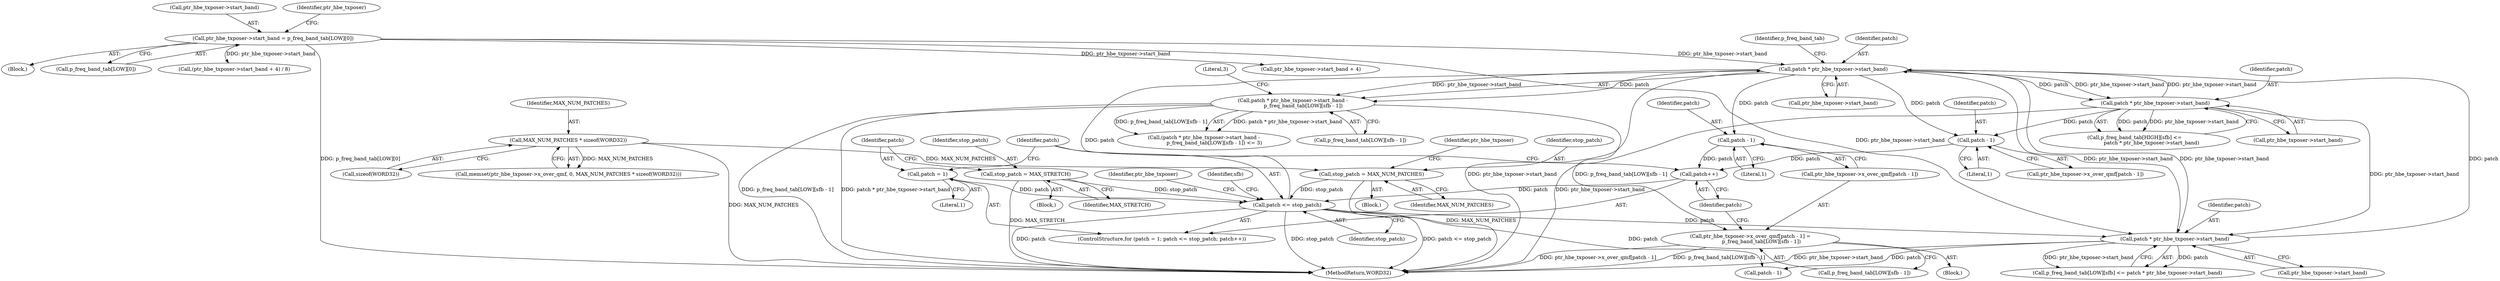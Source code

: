 digraph "0_Android_04e8cd58f075bec5892e369c8deebca9c67e855c_4@array" {
"1000482" [label="(Call,ptr_hbe_txposer->x_over_qmf[patch - 1] =\n              p_freq_band_tab[LOW][sfb - 1])"];
"1000467" [label="(Call,patch * ptr_hbe_txposer->start_band -\n             p_freq_band_tab[LOW][sfb - 1])"];
"1000468" [label="(Call,patch * ptr_hbe_txposer->start_band)"];
"1000451" [label="(Call,patch * ptr_hbe_txposer->start_band)"];
"1000432" [label="(Call,patch <= stop_patch)"];
"1000435" [label="(Call,patch++)"];
"1000487" [label="(Call,patch - 1)"];
"1000528" [label="(Call,patch - 1)"];
"1000516" [label="(Call,patch * ptr_hbe_txposer->start_band)"];
"1000429" [label="(Call,patch = 1)"];
"1000425" [label="(Call,stop_patch = MAX_STRETCH)"];
"1000415" [label="(Call,stop_patch = MAX_NUM_PATCHES)"];
"1000405" [label="(Call,MAX_NUM_PATCHES * sizeof(WORD32))"];
"1000115" [label="(Call,ptr_hbe_txposer->start_band = p_freq_band_tab[LOW][0])"];
"1000116" [label="(Call,ptr_hbe_txposer->start_band)"];
"1000143" [label="(Call,ptr_hbe_txposer->start_band + 4)"];
"1000400" [label="(Call,memset(ptr_hbe_txposer->x_over_qmf, 0, MAX_NUM_PATCHES * sizeof(WORD32)))"];
"1000529" [label="(Identifier,patch)"];
"1000452" [label="(Identifier,patch)"];
"1000488" [label="(Identifier,patch)"];
"1000114" [label="(Block,)"];
"1000517" [label="(Identifier,patch)"];
"1000524" [label="(Call,ptr_hbe_txposer->x_over_qmf[patch - 1])"];
"1000469" [label="(Identifier,patch)"];
"1000436" [label="(Identifier,patch)"];
"1000420" [label="(Identifier,ptr_hbe_txposer)"];
"1000480" [label="(Literal,3)"];
"1000435" [label="(Call,patch++)"];
"1000416" [label="(Identifier,stop_patch)"];
"1000406" [label="(Identifier,MAX_NUM_PATCHES)"];
"1000115" [label="(Call,ptr_hbe_txposer->start_band = p_freq_band_tab[LOW][0])"];
"1000424" [label="(Block,)"];
"1000433" [label="(Identifier,patch)"];
"1000119" [label="(Call,p_freq_band_tab[LOW][0])"];
"1000429" [label="(Call,patch = 1)"];
"1000142" [label="(Call,(ptr_hbe_txposer->start_band + 4) / 8)"];
"1000453" [label="(Call,ptr_hbe_txposer->start_band)"];
"1000441" [label="(Identifier,sfb)"];
"1000489" [label="(Literal,1)"];
"1000417" [label="(Identifier,MAX_NUM_PATCHES)"];
"1000415" [label="(Call,stop_patch = MAX_NUM_PATCHES)"];
"1000475" [label="(Identifier,p_freq_band_tab)"];
"1000510" [label="(Call,p_freq_band_tab[HIGH][sfb] <=\n                     patch * ptr_hbe_txposer->start_band)"];
"1000126" [label="(Identifier,ptr_hbe_txposer)"];
"1000468" [label="(Call,patch * ptr_hbe_txposer->start_band)"];
"1000571" [label="(MethodReturn,WORD32)"];
"1000428" [label="(ControlStructure,for (patch = 1; patch <= stop_patch; patch++))"];
"1000487" [label="(Call,patch - 1)"];
"1000466" [label="(Call,(patch * ptr_hbe_txposer->start_band -\n             p_freq_band_tab[LOW][sfb - 1]) <= 3)"];
"1000431" [label="(Literal,1)"];
"1000407" [label="(Call,sizeof(WORD32))"];
"1000405" [label="(Call,MAX_NUM_PATCHES * sizeof(WORD32))"];
"1000432" [label="(Call,patch <= stop_patch)"];
"1000528" [label="(Call,patch - 1)"];
"1000425" [label="(Call,stop_patch = MAX_STRETCH)"];
"1000490" [label="(Call,p_freq_band_tab[LOW][sfb - 1])"];
"1000516" [label="(Call,patch * ptr_hbe_txposer->start_band)"];
"1000473" [label="(Call,p_freq_band_tab[LOW][sfb - 1])"];
"1000483" [label="(Call,ptr_hbe_txposer->x_over_qmf[patch - 1])"];
"1000518" [label="(Call,ptr_hbe_txposer->start_band)"];
"1000482" [label="(Call,ptr_hbe_txposer->x_over_qmf[patch - 1] =\n              p_freq_band_tab[LOW][sfb - 1])"];
"1000530" [label="(Literal,1)"];
"1000445" [label="(Call,p_freq_band_tab[LOW][sfb] <= patch * ptr_hbe_txposer->start_band)"];
"1000545" [label="(Call,patch - 1)"];
"1000430" [label="(Identifier,patch)"];
"1000434" [label="(Identifier,stop_patch)"];
"1000467" [label="(Call,patch * ptr_hbe_txposer->start_band -\n             p_freq_band_tab[LOW][sfb - 1])"];
"1000470" [label="(Call,ptr_hbe_txposer->start_band)"];
"1000427" [label="(Identifier,MAX_STRETCH)"];
"1000426" [label="(Identifier,stop_patch)"];
"1000562" [label="(Identifier,ptr_hbe_txposer)"];
"1000451" [label="(Call,patch * ptr_hbe_txposer->start_band)"];
"1000481" [label="(Block,)"];
"1000414" [label="(Block,)"];
"1000482" -> "1000481"  [label="AST: "];
"1000482" -> "1000490"  [label="CFG: "];
"1000483" -> "1000482"  [label="AST: "];
"1000490" -> "1000482"  [label="AST: "];
"1000436" -> "1000482"  [label="CFG: "];
"1000482" -> "1000571"  [label="DDG: ptr_hbe_txposer->x_over_qmf[patch - 1]"];
"1000482" -> "1000571"  [label="DDG: p_freq_band_tab[LOW][sfb - 1]"];
"1000467" -> "1000482"  [label="DDG: p_freq_band_tab[LOW][sfb - 1]"];
"1000467" -> "1000466"  [label="AST: "];
"1000467" -> "1000473"  [label="CFG: "];
"1000468" -> "1000467"  [label="AST: "];
"1000473" -> "1000467"  [label="AST: "];
"1000480" -> "1000467"  [label="CFG: "];
"1000467" -> "1000571"  [label="DDG: patch * ptr_hbe_txposer->start_band"];
"1000467" -> "1000571"  [label="DDG: p_freq_band_tab[LOW][sfb - 1]"];
"1000467" -> "1000466"  [label="DDG: patch * ptr_hbe_txposer->start_band"];
"1000467" -> "1000466"  [label="DDG: p_freq_band_tab[LOW][sfb - 1]"];
"1000468" -> "1000467"  [label="DDG: patch"];
"1000468" -> "1000467"  [label="DDG: ptr_hbe_txposer->start_band"];
"1000468" -> "1000470"  [label="CFG: "];
"1000469" -> "1000468"  [label="AST: "];
"1000470" -> "1000468"  [label="AST: "];
"1000475" -> "1000468"  [label="CFG: "];
"1000468" -> "1000571"  [label="DDG: ptr_hbe_txposer->start_band"];
"1000468" -> "1000451"  [label="DDG: ptr_hbe_txposer->start_band"];
"1000451" -> "1000468"  [label="DDG: patch"];
"1000451" -> "1000468"  [label="DDG: ptr_hbe_txposer->start_band"];
"1000432" -> "1000468"  [label="DDG: patch"];
"1000516" -> "1000468"  [label="DDG: ptr_hbe_txposer->start_band"];
"1000115" -> "1000468"  [label="DDG: ptr_hbe_txposer->start_band"];
"1000468" -> "1000487"  [label="DDG: patch"];
"1000468" -> "1000516"  [label="DDG: patch"];
"1000468" -> "1000516"  [label="DDG: ptr_hbe_txposer->start_band"];
"1000468" -> "1000528"  [label="DDG: patch"];
"1000451" -> "1000445"  [label="AST: "];
"1000451" -> "1000453"  [label="CFG: "];
"1000452" -> "1000451"  [label="AST: "];
"1000453" -> "1000451"  [label="AST: "];
"1000445" -> "1000451"  [label="CFG: "];
"1000451" -> "1000571"  [label="DDG: ptr_hbe_txposer->start_band"];
"1000451" -> "1000445"  [label="DDG: patch"];
"1000451" -> "1000445"  [label="DDG: ptr_hbe_txposer->start_band"];
"1000432" -> "1000451"  [label="DDG: patch"];
"1000516" -> "1000451"  [label="DDG: ptr_hbe_txposer->start_band"];
"1000115" -> "1000451"  [label="DDG: ptr_hbe_txposer->start_band"];
"1000451" -> "1000545"  [label="DDG: patch"];
"1000432" -> "1000428"  [label="AST: "];
"1000432" -> "1000434"  [label="CFG: "];
"1000433" -> "1000432"  [label="AST: "];
"1000434" -> "1000432"  [label="AST: "];
"1000441" -> "1000432"  [label="CFG: "];
"1000562" -> "1000432"  [label="CFG: "];
"1000432" -> "1000571"  [label="DDG: stop_patch"];
"1000432" -> "1000571"  [label="DDG: patch <= stop_patch"];
"1000432" -> "1000571"  [label="DDG: patch"];
"1000435" -> "1000432"  [label="DDG: patch"];
"1000429" -> "1000432"  [label="DDG: patch"];
"1000425" -> "1000432"  [label="DDG: stop_patch"];
"1000415" -> "1000432"  [label="DDG: stop_patch"];
"1000432" -> "1000545"  [label="DDG: patch"];
"1000435" -> "1000428"  [label="AST: "];
"1000435" -> "1000436"  [label="CFG: "];
"1000436" -> "1000435"  [label="AST: "];
"1000433" -> "1000435"  [label="CFG: "];
"1000487" -> "1000435"  [label="DDG: patch"];
"1000528" -> "1000435"  [label="DDG: patch"];
"1000487" -> "1000483"  [label="AST: "];
"1000487" -> "1000489"  [label="CFG: "];
"1000488" -> "1000487"  [label="AST: "];
"1000489" -> "1000487"  [label="AST: "];
"1000483" -> "1000487"  [label="CFG: "];
"1000528" -> "1000524"  [label="AST: "];
"1000528" -> "1000530"  [label="CFG: "];
"1000529" -> "1000528"  [label="AST: "];
"1000530" -> "1000528"  [label="AST: "];
"1000524" -> "1000528"  [label="CFG: "];
"1000516" -> "1000528"  [label="DDG: patch"];
"1000516" -> "1000510"  [label="AST: "];
"1000516" -> "1000518"  [label="CFG: "];
"1000517" -> "1000516"  [label="AST: "];
"1000518" -> "1000516"  [label="AST: "];
"1000510" -> "1000516"  [label="CFG: "];
"1000516" -> "1000571"  [label="DDG: ptr_hbe_txposer->start_band"];
"1000516" -> "1000510"  [label="DDG: patch"];
"1000516" -> "1000510"  [label="DDG: ptr_hbe_txposer->start_band"];
"1000429" -> "1000428"  [label="AST: "];
"1000429" -> "1000431"  [label="CFG: "];
"1000430" -> "1000429"  [label="AST: "];
"1000431" -> "1000429"  [label="AST: "];
"1000433" -> "1000429"  [label="CFG: "];
"1000425" -> "1000424"  [label="AST: "];
"1000425" -> "1000427"  [label="CFG: "];
"1000426" -> "1000425"  [label="AST: "];
"1000427" -> "1000425"  [label="AST: "];
"1000430" -> "1000425"  [label="CFG: "];
"1000425" -> "1000571"  [label="DDG: MAX_STRETCH"];
"1000415" -> "1000414"  [label="AST: "];
"1000415" -> "1000417"  [label="CFG: "];
"1000416" -> "1000415"  [label="AST: "];
"1000417" -> "1000415"  [label="AST: "];
"1000420" -> "1000415"  [label="CFG: "];
"1000415" -> "1000571"  [label="DDG: MAX_NUM_PATCHES"];
"1000405" -> "1000415"  [label="DDG: MAX_NUM_PATCHES"];
"1000405" -> "1000400"  [label="AST: "];
"1000405" -> "1000407"  [label="CFG: "];
"1000406" -> "1000405"  [label="AST: "];
"1000407" -> "1000405"  [label="AST: "];
"1000400" -> "1000405"  [label="CFG: "];
"1000405" -> "1000571"  [label="DDG: MAX_NUM_PATCHES"];
"1000405" -> "1000400"  [label="DDG: MAX_NUM_PATCHES"];
"1000115" -> "1000114"  [label="AST: "];
"1000115" -> "1000119"  [label="CFG: "];
"1000116" -> "1000115"  [label="AST: "];
"1000119" -> "1000115"  [label="AST: "];
"1000126" -> "1000115"  [label="CFG: "];
"1000115" -> "1000571"  [label="DDG: p_freq_band_tab[LOW][0]"];
"1000115" -> "1000142"  [label="DDG: ptr_hbe_txposer->start_band"];
"1000115" -> "1000143"  [label="DDG: ptr_hbe_txposer->start_band"];
}
